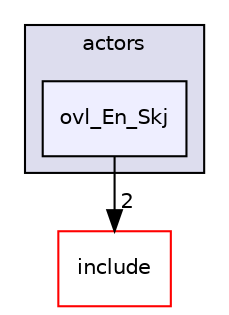 digraph "src/overlays/actors/ovl_En_Skj" {
  compound=true
  node [ fontsize="10", fontname="Helvetica"];
  edge [ labelfontsize="10", labelfontname="Helvetica"];
  subgraph clusterdir_e93473484be31ce7bcb356bd643a22f8 {
    graph [ bgcolor="#ddddee", pencolor="black", label="actors" fontname="Helvetica", fontsize="10", URL="dir_e93473484be31ce7bcb356bd643a22f8.html"]
  dir_d2c3707fa977a3c5acea56cc550014cd [shape=box, label="ovl_En_Skj", style="filled", fillcolor="#eeeeff", pencolor="black", URL="dir_d2c3707fa977a3c5acea56cc550014cd.html"];
  }
  dir_d44c64559bbebec7f509842c48db8b23 [shape=box label="include" fillcolor="white" style="filled" color="red" URL="dir_d44c64559bbebec7f509842c48db8b23.html"];
  dir_d2c3707fa977a3c5acea56cc550014cd->dir_d44c64559bbebec7f509842c48db8b23 [headlabel="2", labeldistance=1.5 headhref="dir_000346_000000.html"];
}
